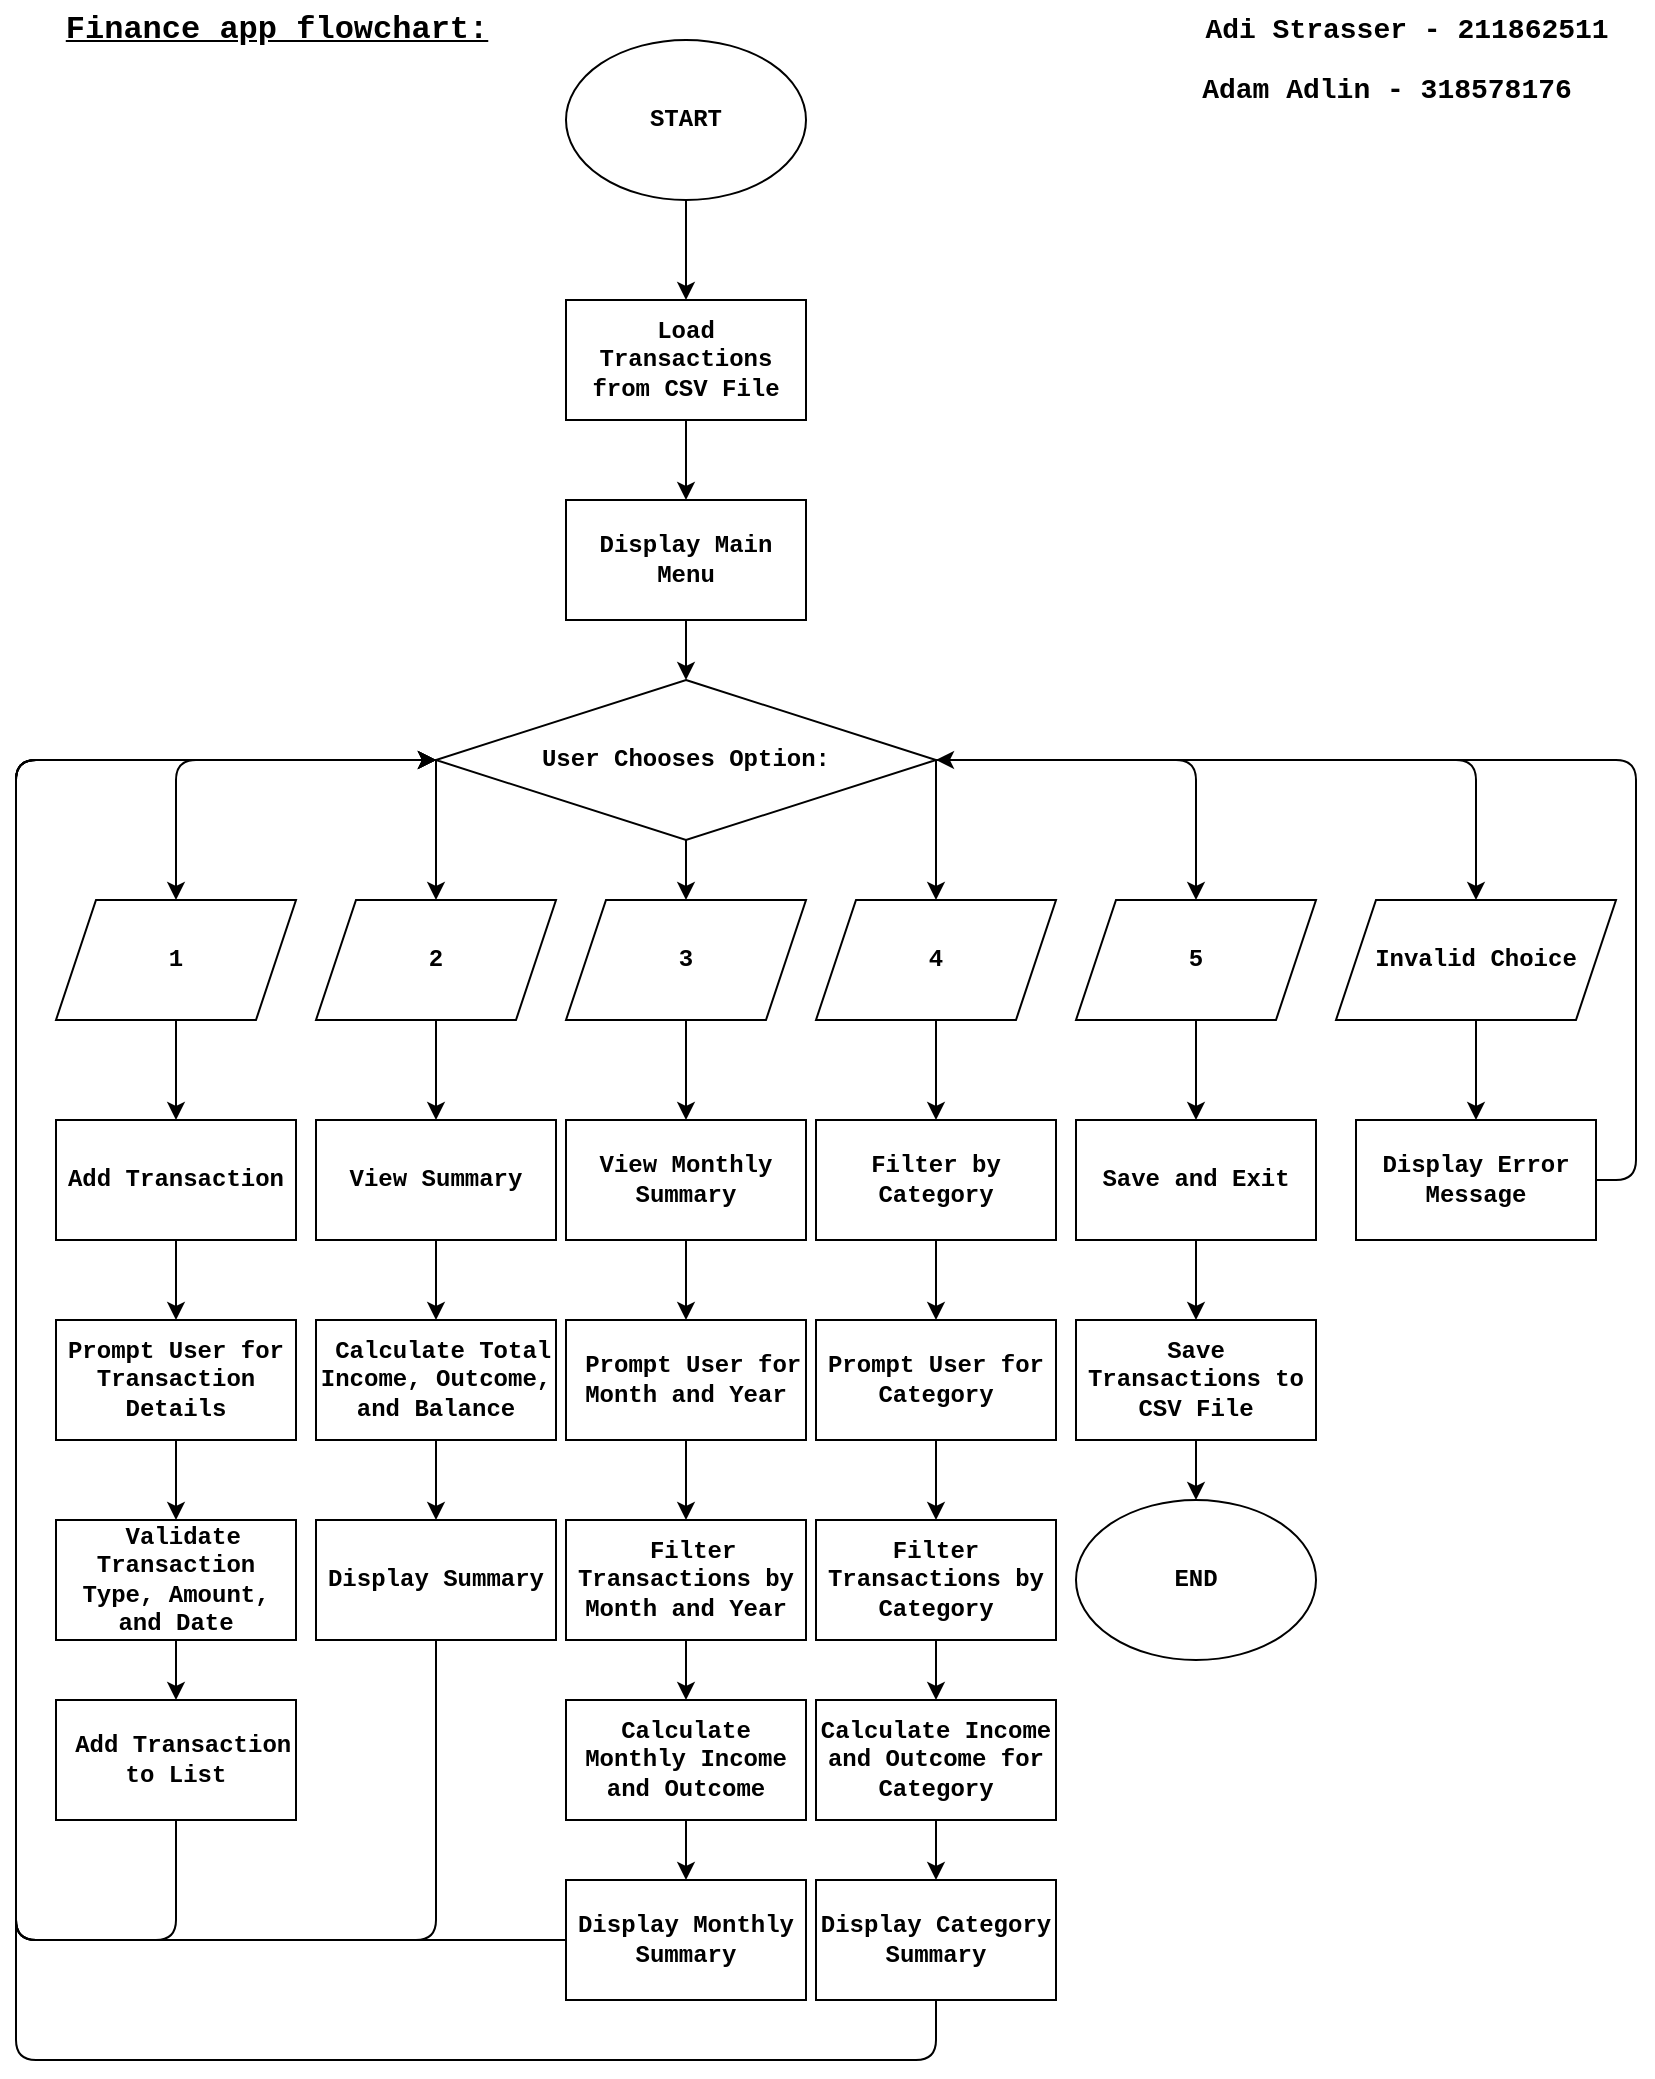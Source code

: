 <mxfile>
    <diagram id="IQMYOcrRhYAGgEb2RZ32" name="Page-1">
        <mxGraphModel dx="772" dy="430" grid="1" gridSize="10" guides="1" tooltips="1" connect="1" arrows="1" fold="1" page="1" pageScale="1" pageWidth="850" pageHeight="1100" math="0" shadow="0">
            <root>
                <mxCell id="0"/>
                <mxCell id="1" parent="0"/>
                <mxCell id="4" style="edgeStyle=none;html=1;fontSize=12;fontFamily=Courier New;fontStyle=1" parent="1" source="2" target="3" edge="1">
                    <mxGeometry relative="1" as="geometry"/>
                </mxCell>
                <mxCell id="2" value="START" style="ellipse;whiteSpace=wrap;html=1;fontSize=12;fontFamily=Courier New;fontStyle=1" parent="1" vertex="1">
                    <mxGeometry x="285" y="45" width="120" height="80" as="geometry"/>
                </mxCell>
                <mxCell id="6" style="edgeStyle=none;html=1;fontSize=12;fontFamily=Courier New;fontStyle=1" parent="1" source="3" target="5" edge="1">
                    <mxGeometry relative="1" as="geometry"/>
                </mxCell>
                <mxCell id="3" value="Load Transactions from CSV File" style="rounded=0;whiteSpace=wrap;html=1;fontSize=12;fontFamily=Courier New;fontStyle=1" parent="1" vertex="1">
                    <mxGeometry x="285" y="175" width="120" height="60" as="geometry"/>
                </mxCell>
                <mxCell id="18" style="edgeStyle=none;html=1;fontSize=12;fontFamily=Courier New;fontStyle=1" parent="1" source="5" target="7" edge="1">
                    <mxGeometry relative="1" as="geometry"/>
                </mxCell>
                <mxCell id="5" value="Display Main Menu" style="rounded=0;whiteSpace=wrap;html=1;fontSize=12;fontFamily=Courier New;fontStyle=1" parent="1" vertex="1">
                    <mxGeometry x="285" y="275" width="120" height="60" as="geometry"/>
                </mxCell>
                <mxCell id="13" style="edgeStyle=none;html=1;entryX=0.5;entryY=0;entryDx=0;entryDy=0;fontSize=12;fontFamily=Courier New;fontStyle=1" parent="1" source="7" target="8" edge="1">
                    <mxGeometry relative="1" as="geometry">
                        <Array as="points">
                            <mxPoint x="90" y="405"/>
                        </Array>
                    </mxGeometry>
                </mxCell>
                <mxCell id="14" style="edgeStyle=none;html=1;entryX=0.5;entryY=0;entryDx=0;entryDy=0;exitX=0;exitY=0.5;exitDx=0;exitDy=0;fontSize=12;fontFamily=Courier New;fontStyle=1" parent="1" source="7" target="9" edge="1">
                    <mxGeometry relative="1" as="geometry">
                        <Array as="points"/>
                    </mxGeometry>
                </mxCell>
                <mxCell id="15" style="edgeStyle=none;html=1;fontSize=12;fontFamily=Courier New;fontStyle=1" parent="1" source="7" target="10" edge="1">
                    <mxGeometry relative="1" as="geometry"/>
                </mxCell>
                <mxCell id="16" style="edgeStyle=none;html=1;entryX=0.5;entryY=0;entryDx=0;entryDy=0;fontSize=12;fontFamily=Courier New;fontStyle=1" parent="1" source="7" target="11" edge="1">
                    <mxGeometry relative="1" as="geometry">
                        <Array as="points">
                            <mxPoint x="470" y="405"/>
                        </Array>
                    </mxGeometry>
                </mxCell>
                <mxCell id="17" style="edgeStyle=none;html=1;entryX=0.5;entryY=0;entryDx=0;entryDy=0;fontSize=12;fontFamily=Courier New;fontStyle=1" parent="1" source="7" target="12" edge="1">
                    <mxGeometry relative="1" as="geometry">
                        <Array as="points">
                            <mxPoint x="600" y="405"/>
                        </Array>
                    </mxGeometry>
                </mxCell>
                <mxCell id="68" style="edgeStyle=none;html=1;fontSize=12;fontFamily=Courier New;fontStyle=1" parent="1" source="7" target="65" edge="1">
                    <mxGeometry relative="1" as="geometry">
                        <Array as="points">
                            <mxPoint x="740" y="405"/>
                        </Array>
                    </mxGeometry>
                </mxCell>
                <mxCell id="7" value="User Chooses Option:" style="rhombus;whiteSpace=wrap;html=1;fontSize=12;fontFamily=Courier New;fontStyle=1" parent="1" vertex="1">
                    <mxGeometry x="220" y="365" width="250" height="80" as="geometry"/>
                </mxCell>
                <mxCell id="20" style="edgeStyle=none;html=1;entryX=0.5;entryY=0;entryDx=0;entryDy=0;fontSize=12;fontFamily=Courier New;fontStyle=1" parent="1" source="8" target="19" edge="1">
                    <mxGeometry relative="1" as="geometry"/>
                </mxCell>
                <mxCell id="8" value="1" style="shape=parallelogram;perimeter=parallelogramPerimeter;whiteSpace=wrap;html=1;fixedSize=1;fontSize=12;fontFamily=Courier New;fontStyle=1" parent="1" vertex="1">
                    <mxGeometry x="30" y="475" width="120" height="60" as="geometry"/>
                </mxCell>
                <mxCell id="22" style="edgeStyle=none;html=1;fontSize=12;fontFamily=Courier New;fontStyle=1" parent="1" source="9" target="21" edge="1">
                    <mxGeometry relative="1" as="geometry"/>
                </mxCell>
                <mxCell id="9" value="2" style="shape=parallelogram;perimeter=parallelogramPerimeter;whiteSpace=wrap;html=1;fixedSize=1;fontSize=12;fontFamily=Courier New;fontStyle=1" parent="1" vertex="1">
                    <mxGeometry x="160" y="475" width="120" height="60" as="geometry"/>
                </mxCell>
                <mxCell id="24" style="edgeStyle=none;html=1;entryX=0.5;entryY=0;entryDx=0;entryDy=0;fontSize=12;fontFamily=Courier New;fontStyle=1" parent="1" source="10" target="23" edge="1">
                    <mxGeometry relative="1" as="geometry"/>
                </mxCell>
                <mxCell id="10" value="3" style="shape=parallelogram;perimeter=parallelogramPerimeter;whiteSpace=wrap;html=1;fixedSize=1;fontSize=12;fontFamily=Courier New;fontStyle=1" parent="1" vertex="1">
                    <mxGeometry x="285" y="475" width="120" height="60" as="geometry"/>
                </mxCell>
                <mxCell id="26" style="edgeStyle=none;html=1;entryX=0.5;entryY=0;entryDx=0;entryDy=0;fontSize=12;fontFamily=Courier New;fontStyle=1" parent="1" source="11" target="25" edge="1">
                    <mxGeometry relative="1" as="geometry"/>
                </mxCell>
                <mxCell id="11" value="4" style="shape=parallelogram;perimeter=parallelogramPerimeter;whiteSpace=wrap;html=1;fixedSize=1;fontSize=12;fontFamily=Courier New;fontStyle=1" parent="1" vertex="1">
                    <mxGeometry x="410" y="475" width="120" height="60" as="geometry"/>
                </mxCell>
                <mxCell id="28" style="edgeStyle=none;html=1;fontSize=12;fontFamily=Courier New;fontStyle=1" parent="1" source="12" target="27" edge="1">
                    <mxGeometry relative="1" as="geometry"/>
                </mxCell>
                <mxCell id="12" value="5" style="shape=parallelogram;perimeter=parallelogramPerimeter;whiteSpace=wrap;html=1;fixedSize=1;fontSize=12;fontFamily=Courier New;fontStyle=1" parent="1" vertex="1">
                    <mxGeometry x="540" y="475" width="120" height="60" as="geometry"/>
                </mxCell>
                <mxCell id="30" style="edgeStyle=none;html=1;fontSize=12;fontFamily=Courier New;fontStyle=1" parent="1" source="19" target="29" edge="1">
                    <mxGeometry relative="1" as="geometry"/>
                </mxCell>
                <mxCell id="19" value="Add Transaction" style="rounded=0;whiteSpace=wrap;html=1;fontSize=12;fontFamily=Courier New;fontStyle=1" parent="1" vertex="1">
                    <mxGeometry x="30" y="585" width="120" height="60" as="geometry"/>
                </mxCell>
                <mxCell id="35" style="edgeStyle=none;html=1;fontSize=12;fontFamily=Courier New;fontStyle=1" parent="1" source="21" target="34" edge="1">
                    <mxGeometry relative="1" as="geometry"/>
                </mxCell>
                <mxCell id="21" value="View Summary" style="rounded=0;whiteSpace=wrap;html=1;fontSize=12;fontFamily=Courier New;fontStyle=1" parent="1" vertex="1">
                    <mxGeometry x="160" y="585" width="120" height="60" as="geometry"/>
                </mxCell>
                <mxCell id="36" style="edgeStyle=none;html=1;fontSize=12;fontFamily=Courier New;fontStyle=1" parent="1" source="23" target="31" edge="1">
                    <mxGeometry relative="1" as="geometry"/>
                </mxCell>
                <mxCell id="23" value="View Monthly Summary" style="rounded=0;whiteSpace=wrap;html=1;fontSize=12;fontFamily=Courier New;fontStyle=1" parent="1" vertex="1">
                    <mxGeometry x="285" y="585" width="120" height="60" as="geometry"/>
                </mxCell>
                <mxCell id="37" style="edgeStyle=none;html=1;fontSize=12;fontFamily=Courier New;fontStyle=1" parent="1" source="25" target="32" edge="1">
                    <mxGeometry relative="1" as="geometry"/>
                </mxCell>
                <mxCell id="25" value="Filter by Category" style="rounded=0;whiteSpace=wrap;html=1;fontSize=12;fontFamily=Courier New;fontStyle=1" parent="1" vertex="1">
                    <mxGeometry x="410" y="585" width="120" height="60" as="geometry"/>
                </mxCell>
                <mxCell id="38" style="edgeStyle=none;html=1;entryX=0.5;entryY=0;entryDx=0;entryDy=0;fontSize=12;fontFamily=Courier New;fontStyle=1" parent="1" source="27" target="33" edge="1">
                    <mxGeometry relative="1" as="geometry"/>
                </mxCell>
                <mxCell id="27" value="Save and Exit" style="rounded=0;whiteSpace=wrap;html=1;fontSize=12;fontFamily=Courier New;fontStyle=1" parent="1" vertex="1">
                    <mxGeometry x="540" y="585" width="120" height="60" as="geometry"/>
                </mxCell>
                <mxCell id="42" style="edgeStyle=none;html=1;fontSize=12;fontFamily=Courier New;fontStyle=1" parent="1" source="29" target="41" edge="1">
                    <mxGeometry relative="1" as="geometry"/>
                </mxCell>
                <mxCell id="29" value="Prompt User for Transaction Details" style="rounded=0;whiteSpace=wrap;html=1;fontSize=12;fontFamily=Courier New;fontStyle=1" parent="1" vertex="1">
                    <mxGeometry x="30" y="685" width="120" height="60" as="geometry"/>
                </mxCell>
                <mxCell id="49" style="edgeStyle=none;html=1;fontSize=12;fontFamily=Courier New;fontStyle=1" parent="1" source="31" target="47" edge="1">
                    <mxGeometry relative="1" as="geometry"/>
                </mxCell>
                <mxCell id="31" value="&amp;nbsp;Prompt User for Month and Year" style="rounded=0;whiteSpace=wrap;html=1;fontSize=12;fontFamily=Courier New;fontStyle=1" parent="1" vertex="1">
                    <mxGeometry x="285" y="685" width="120" height="60" as="geometry"/>
                </mxCell>
                <mxCell id="50" style="edgeStyle=none;html=1;fontSize=12;fontFamily=Courier New;fontStyle=1" parent="1" source="32" target="46" edge="1">
                    <mxGeometry relative="1" as="geometry"/>
                </mxCell>
                <mxCell id="32" value="Prompt User for Category" style="rounded=0;whiteSpace=wrap;html=1;fontSize=12;fontFamily=Courier New;fontStyle=1" parent="1" vertex="1">
                    <mxGeometry x="410" y="685" width="120" height="60" as="geometry"/>
                </mxCell>
                <mxCell id="40" style="edgeStyle=none;html=1;fontSize=12;fontFamily=Courier New;fontStyle=1" parent="1" source="33" target="39" edge="1">
                    <mxGeometry relative="1" as="geometry"/>
                </mxCell>
                <mxCell id="33" value="Save Transactions to CSV File" style="rounded=0;whiteSpace=wrap;html=1;fontSize=12;fontFamily=Courier New;fontStyle=1" parent="1" vertex="1">
                    <mxGeometry x="540" y="685" width="120" height="60" as="geometry"/>
                </mxCell>
                <mxCell id="51" style="edgeStyle=none;html=1;fontSize=12;fontFamily=Courier New;fontStyle=1" parent="1" source="34" target="48" edge="1">
                    <mxGeometry relative="1" as="geometry"/>
                </mxCell>
                <mxCell id="34" value="&amp;nbsp;Calculate Total Income, Outcome, and Balance" style="rounded=0;whiteSpace=wrap;html=1;fontSize=12;fontFamily=Courier New;fontStyle=1" parent="1" vertex="1">
                    <mxGeometry x="160" y="685" width="120" height="60" as="geometry"/>
                </mxCell>
                <mxCell id="39" value="END" style="ellipse;whiteSpace=wrap;html=1;fontSize=12;fontFamily=Courier New;fontStyle=1" parent="1" vertex="1">
                    <mxGeometry x="540" y="775" width="120" height="80" as="geometry"/>
                </mxCell>
                <mxCell id="45" style="edgeStyle=none;html=1;fontSize=12;fontFamily=Courier New;fontStyle=1" parent="1" source="41" target="43" edge="1">
                    <mxGeometry relative="1" as="geometry"/>
                </mxCell>
                <mxCell id="41" value="&amp;nbsp;Validate Transaction Type, Amount, and Date" style="rounded=0;whiteSpace=wrap;html=1;fontSize=12;fontFamily=Courier New;fontStyle=1" parent="1" vertex="1">
                    <mxGeometry x="30" y="785" width="120" height="60" as="geometry"/>
                </mxCell>
                <mxCell id="58" style="edgeStyle=none;html=1;fontSize=12;fontFamily=Courier New;fontStyle=1" parent="1" source="43" target="7" edge="1">
                    <mxGeometry relative="1" as="geometry">
                        <Array as="points">
                            <mxPoint x="90" y="995"/>
                            <mxPoint x="10" y="995"/>
                            <mxPoint x="10" y="405"/>
                        </Array>
                    </mxGeometry>
                </mxCell>
                <mxCell id="43" value="&amp;nbsp;Add Transaction to List" style="rounded=0;whiteSpace=wrap;html=1;fontSize=12;fontFamily=Courier New;fontStyle=1" parent="1" vertex="1">
                    <mxGeometry x="30" y="875" width="120" height="60" as="geometry"/>
                </mxCell>
                <mxCell id="57" style="edgeStyle=none;html=1;fontSize=12;fontFamily=Courier New;fontStyle=1" parent="1" source="46" target="54" edge="1">
                    <mxGeometry relative="1" as="geometry"/>
                </mxCell>
                <mxCell id="46" value="Filter Transactions by Category" style="rounded=0;whiteSpace=wrap;html=1;fontSize=12;fontFamily=Courier New;fontStyle=1" parent="1" vertex="1">
                    <mxGeometry x="410" y="785" width="120" height="60" as="geometry"/>
                </mxCell>
                <mxCell id="56" style="edgeStyle=none;html=1;fontSize=12;fontFamily=Courier New;fontStyle=1" parent="1" source="47" target="53" edge="1">
                    <mxGeometry relative="1" as="geometry"/>
                </mxCell>
                <mxCell id="47" value="&amp;nbsp;Filter Transactions by Month and Year" style="rounded=0;whiteSpace=wrap;html=1;fontSize=12;fontFamily=Courier New;fontStyle=1" parent="1" vertex="1">
                    <mxGeometry x="285" y="785" width="120" height="60" as="geometry"/>
                </mxCell>
                <mxCell id="55" style="edgeStyle=none;html=1;fontSize=12;fontFamily=Courier New;fontStyle=1" parent="1" source="48" target="7" edge="1">
                    <mxGeometry relative="1" as="geometry">
                        <mxPoint x="220" y="905" as="targetPoint"/>
                        <Array as="points">
                            <mxPoint x="220" y="995"/>
                            <mxPoint x="10" y="995"/>
                            <mxPoint x="10" y="405"/>
                        </Array>
                    </mxGeometry>
                </mxCell>
                <mxCell id="48" value="Display Summary" style="rounded=0;whiteSpace=wrap;html=1;fontSize=12;fontFamily=Courier New;fontStyle=1" parent="1" vertex="1">
                    <mxGeometry x="160" y="785" width="120" height="60" as="geometry"/>
                </mxCell>
                <mxCell id="60" style="edgeStyle=none;html=1;exitX=0.5;exitY=1;exitDx=0;exitDy=0;fontSize=12;fontFamily=Courier New;fontStyle=1" parent="1" source="53" target="59" edge="1">
                    <mxGeometry relative="1" as="geometry"/>
                </mxCell>
                <mxCell id="53" value="Calculate Monthly Income and Outcome" style="rounded=0;whiteSpace=wrap;html=1;fontSize=12;fontFamily=Courier New;fontStyle=1" parent="1" vertex="1">
                    <mxGeometry x="285" y="875" width="120" height="60" as="geometry"/>
                </mxCell>
                <mxCell id="63" style="edgeStyle=none;html=1;fontSize=12;fontFamily=Courier New;fontStyle=1" parent="1" source="54" target="62" edge="1">
                    <mxGeometry relative="1" as="geometry"/>
                </mxCell>
                <mxCell id="54" value="Calculate Income and Outcome for Category" style="rounded=0;whiteSpace=wrap;html=1;fontSize=12;fontFamily=Courier New;fontStyle=1" parent="1" vertex="1">
                    <mxGeometry x="410" y="875" width="120" height="60" as="geometry"/>
                </mxCell>
                <mxCell id="61" style="edgeStyle=none;html=1;fontSize=12;fontFamily=Courier New;fontStyle=1" parent="1" source="59" target="7" edge="1">
                    <mxGeometry relative="1" as="geometry">
                        <Array as="points">
                            <mxPoint x="10" y="995"/>
                            <mxPoint x="10" y="405"/>
                        </Array>
                    </mxGeometry>
                </mxCell>
                <mxCell id="59" value="Display Monthly Summary" style="rounded=0;whiteSpace=wrap;html=1;fontSize=12;fontFamily=Courier New;fontStyle=1" parent="1" vertex="1">
                    <mxGeometry x="285" y="965" width="120" height="60" as="geometry"/>
                </mxCell>
                <mxCell id="64" style="edgeStyle=none;html=1;fontSize=12;fontFamily=Courier New;fontStyle=1" parent="1" source="62" target="7" edge="1">
                    <mxGeometry relative="1" as="geometry">
                        <Array as="points">
                            <mxPoint x="470" y="1055"/>
                            <mxPoint x="10" y="1055"/>
                            <mxPoint x="10" y="745"/>
                            <mxPoint x="10" y="405"/>
                        </Array>
                    </mxGeometry>
                </mxCell>
                <mxCell id="62" value="Display Category Summary" style="rounded=0;whiteSpace=wrap;html=1;fontSize=12;fontFamily=Courier New;fontStyle=1" parent="1" vertex="1">
                    <mxGeometry x="410" y="965" width="120" height="60" as="geometry"/>
                </mxCell>
                <mxCell id="67" style="edgeStyle=none;html=1;fontSize=12;fontFamily=Courier New;fontStyle=1" parent="1" source="65" target="66" edge="1">
                    <mxGeometry relative="1" as="geometry"/>
                </mxCell>
                <mxCell id="65" value="Invalid Choice" style="shape=parallelogram;perimeter=parallelogramPerimeter;whiteSpace=wrap;html=1;fixedSize=1;fontSize=12;fontFamily=Courier New;fontStyle=1" parent="1" vertex="1">
                    <mxGeometry x="670" y="475" width="140" height="60" as="geometry"/>
                </mxCell>
                <mxCell id="69" style="edgeStyle=none;html=1;fontSize=12;fontFamily=Courier New;fontStyle=1" parent="1" source="66" target="7" edge="1">
                    <mxGeometry relative="1" as="geometry">
                        <Array as="points">
                            <mxPoint x="820" y="615"/>
                            <mxPoint x="820" y="405"/>
                        </Array>
                    </mxGeometry>
                </mxCell>
                <mxCell id="66" value="Display Error Message" style="rounded=0;whiteSpace=wrap;html=1;fontSize=12;fontFamily=Courier New;fontStyle=1" parent="1" vertex="1">
                    <mxGeometry x="680" y="585" width="120" height="60" as="geometry"/>
                </mxCell>
                <mxCell id="70" value="&lt;font style=&quot;font-size: 16px;&quot;&gt;&lt;u style=&quot;&quot;&gt;Finance app flowchart:&lt;/u&gt;&lt;/font&gt;" style="text;html=1;align=center;verticalAlign=middle;resizable=0;points=[];autosize=1;strokeColor=none;fillColor=none;fontSize=12;fontFamily=Courier New;fontStyle=1" parent="1" vertex="1">
                    <mxGeometry x="25" y="25" width="230" height="30" as="geometry"/>
                </mxCell>
                <mxCell id="71" value="&lt;font&gt;&lt;span&gt;Adi Strasser - 211862511&lt;/span&gt;&lt;/font&gt;" style="text;html=1;align=center;verticalAlign=middle;resizable=0;points=[];autosize=1;strokeColor=none;fillColor=none;fontSize=14;fontFamily=Courier New;fontStyle=1" parent="1" vertex="1">
                    <mxGeometry x="590" y="25" width="230" height="30" as="geometry"/>
                </mxCell>
                <mxCell id="72" value="&lt;font&gt;&lt;span&gt;&lt;span&gt;Adam Adlin - 318578176&lt;/span&gt;&lt;/span&gt;&lt;/font&gt;" style="text;html=1;align=center;verticalAlign=middle;resizable=0;points=[];autosize=1;strokeColor=none;fillColor=none;fontSize=14;fontFamily=Courier New;fontStyle=1" parent="1" vertex="1">
                    <mxGeometry x="590" y="55" width="210" height="30" as="geometry"/>
                </mxCell>
            </root>
        </mxGraphModel>
    </diagram>
</mxfile>